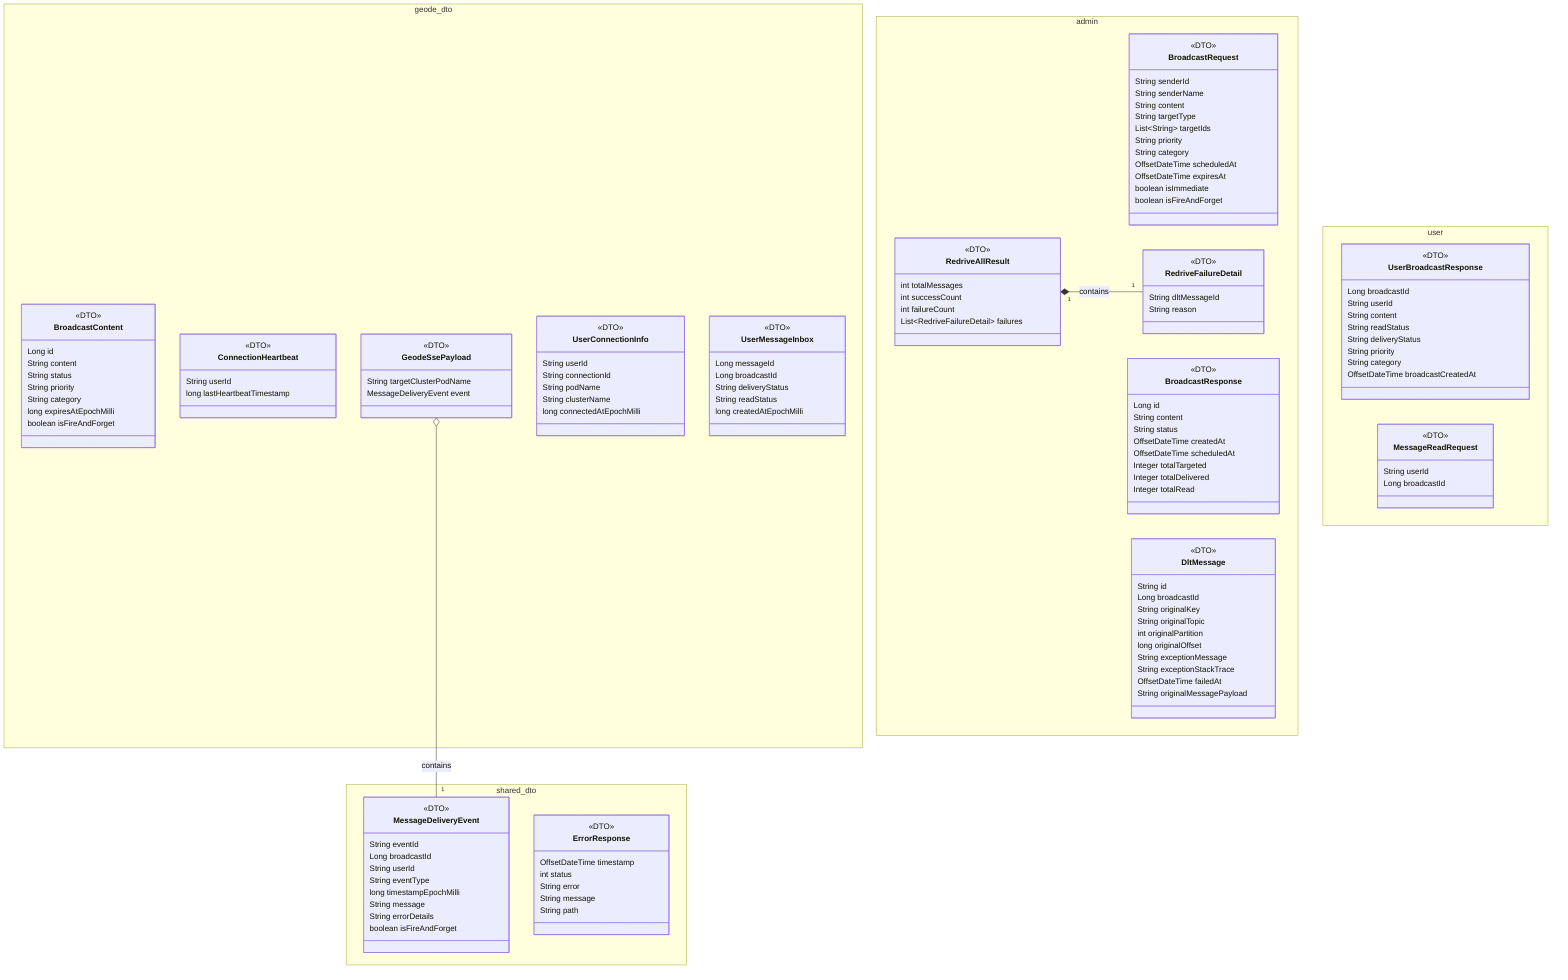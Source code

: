 classDiagram
    direction TB

    namespace geode_dto {
        class BroadcastContent {
            <<DTO>>
            Long id
            String content
            String status
            String priority
            String category
            long expiresAtEpochMilli
            boolean isFireAndForget
        }
        class ConnectionHeartbeat {
            <<DTO>>
            String userId
            long lastHeartbeatTimestamp
        }
        class GeodeSsePayload {
            <<DTO>>
            String targetClusterPodName
            MessageDeliveryEvent event
        }
        class UserConnectionInfo {
            <<DTO>>
            String userId
            String connectionId
            String podName
            String clusterName
            long connectedAtEpochMilli
        }
        class UserMessageInbox {
            <<DTO>>
            Long messageId
            Long broadcastId
            String deliveryStatus
            String readStatus
            long createdAtEpochMilli
        }
    }

    namespace shared_dto {
        class MessageDeliveryEvent {
            <<DTO>>
            String eventId
            Long broadcastId
            String userId
            String eventType
            long timestampEpochMilli
            String message
            String errorDetails
            boolean isFireAndForget
        }
        class ErrorResponse {
            <<DTO>>
            OffsetDateTime timestamp
            int status
            String error
            String message
            String path
        }
    }

    namespace admin {
        class BroadcastRequest {
            <<DTO>>
            String senderId
            String senderName
            String content
            String targetType
            List~String~ targetIds
            String priority
            String category
            OffsetDateTime scheduledAt
            OffsetDateTime expiresAt
            boolean isImmediate
            boolean isFireAndForget
        }
        class BroadcastResponse {
            <<DTO>>
            Long id
            String content
            String status
            OffsetDateTime createdAt
            OffsetDateTime scheduledAt
            Integer totalTargeted
            Integer totalDelivered
            Integer totalRead
        }
        class DltMessage {
            <<DTO>>
            String id
            Long broadcastId
            String originalKey
            String originalTopic
            int originalPartition
            long originalOffset
            String exceptionMessage
            String exceptionStackTrace
            OffsetDateTime failedAt
            String originalMessagePayload
        }
        class RedriveAllResult {
            <<DTO>>
            int totalMessages
            int successCount
            int failureCount
            List~RedriveFailureDetail~ failures
        }
        class RedriveFailureDetail {
            <<DTO>>
            String dltMessageId
            String reason
        }
    }

    namespace user {
        class UserBroadcastResponse {
            <<DTO>>
            Long broadcastId
            String userId
            String content
            String readStatus
            String deliveryStatus
            String priority
            String category
            OffsetDateTime broadcastCreatedAt
        }
        class MessageReadRequest {
            <<DTO>>
            String userId
            Long broadcastId
        }
    }

    
    RedriveAllResult "1" *-- "1" RedriveFailureDetail : contains
    GeodeSsePayload o-- "1" MessageDeliveryEvent : contains